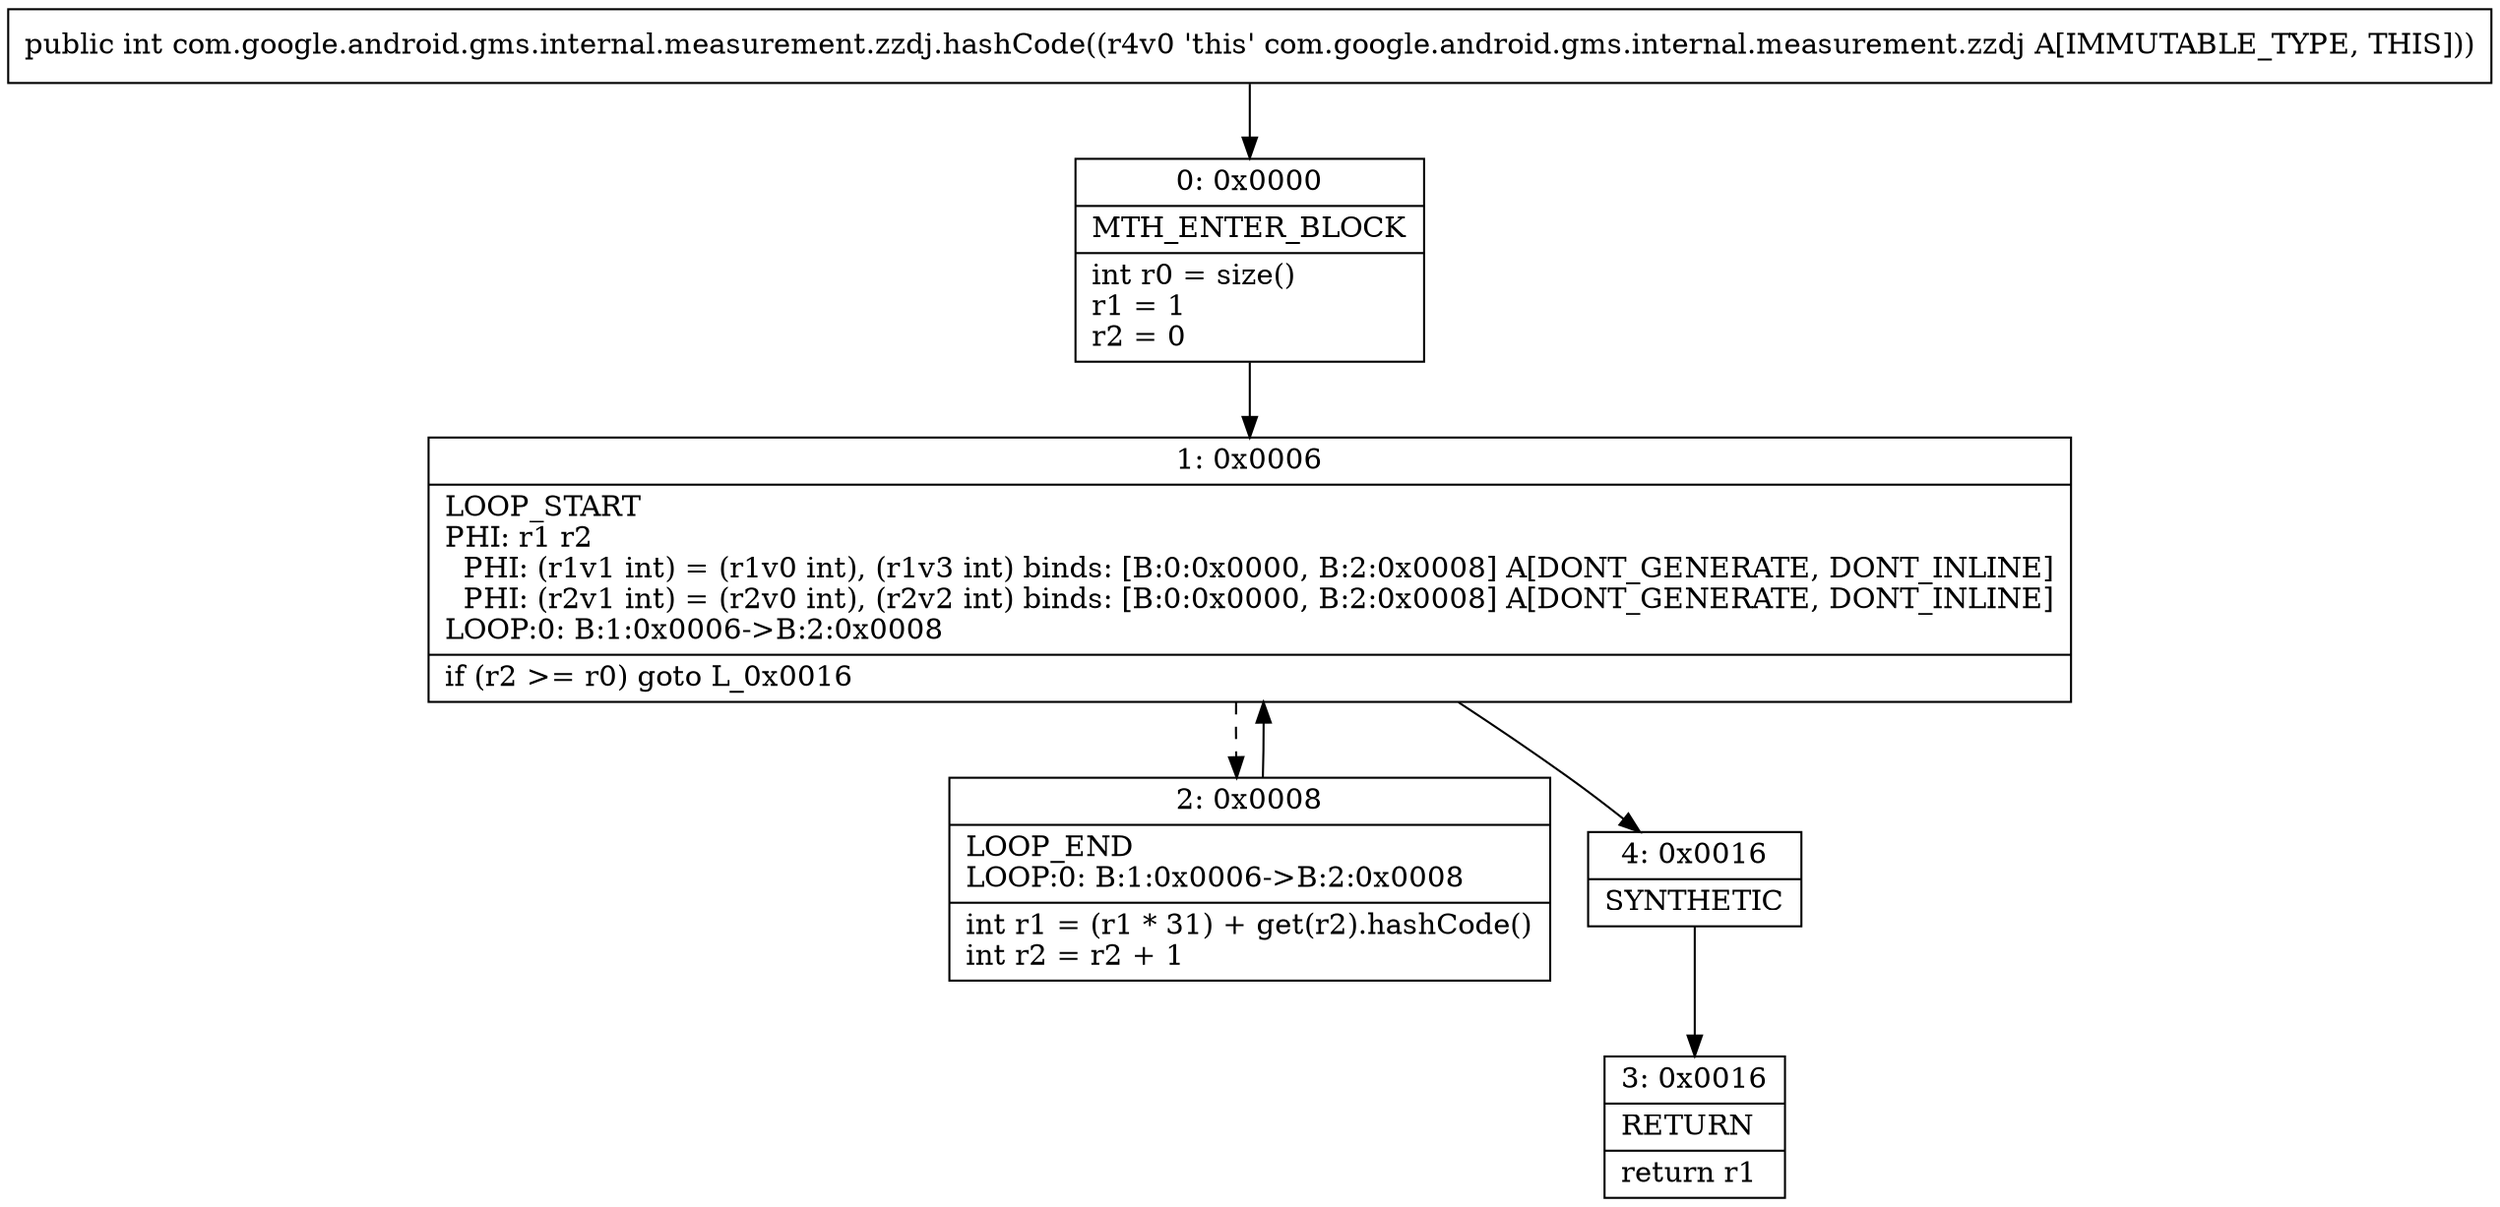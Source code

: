 digraph "CFG forcom.google.android.gms.internal.measurement.zzdj.hashCode()I" {
Node_0 [shape=record,label="{0\:\ 0x0000|MTH_ENTER_BLOCK\l|int r0 = size()\lr1 = 1\lr2 = 0\l}"];
Node_1 [shape=record,label="{1\:\ 0x0006|LOOP_START\lPHI: r1 r2 \l  PHI: (r1v1 int) = (r1v0 int), (r1v3 int) binds: [B:0:0x0000, B:2:0x0008] A[DONT_GENERATE, DONT_INLINE]\l  PHI: (r2v1 int) = (r2v0 int), (r2v2 int) binds: [B:0:0x0000, B:2:0x0008] A[DONT_GENERATE, DONT_INLINE]\lLOOP:0: B:1:0x0006\-\>B:2:0x0008\l|if (r2 \>= r0) goto L_0x0016\l}"];
Node_2 [shape=record,label="{2\:\ 0x0008|LOOP_END\lLOOP:0: B:1:0x0006\-\>B:2:0x0008\l|int r1 = (r1 * 31) + get(r2).hashCode()\lint r2 = r2 + 1\l}"];
Node_3 [shape=record,label="{3\:\ 0x0016|RETURN\l|return r1\l}"];
Node_4 [shape=record,label="{4\:\ 0x0016|SYNTHETIC\l}"];
MethodNode[shape=record,label="{public int com.google.android.gms.internal.measurement.zzdj.hashCode((r4v0 'this' com.google.android.gms.internal.measurement.zzdj A[IMMUTABLE_TYPE, THIS])) }"];
MethodNode -> Node_0;
Node_0 -> Node_1;
Node_1 -> Node_2[style=dashed];
Node_1 -> Node_4;
Node_2 -> Node_1;
Node_4 -> Node_3;
}

